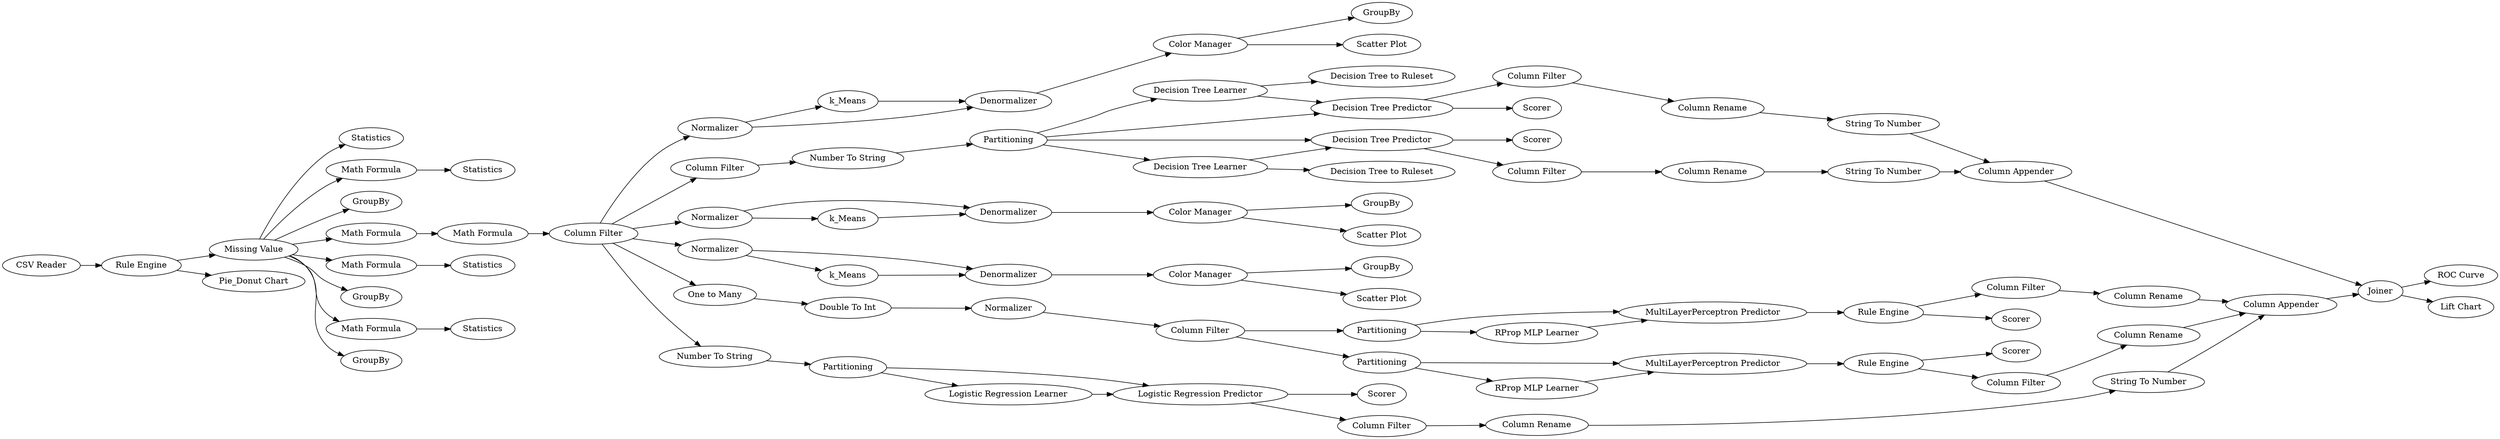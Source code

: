 digraph {
	"-6915806725051555940_80" [label="Column Appender"]
	"-6915806725051555940_5" [label=Statistics]
	"-6915806725051555940_8" [label="Math Formula"]
	"-6915806725051555940_38" [label=Normalizer]
	"-6915806725051555940_65" [label="Rule Engine"]
	"-6915806725051555940_72" [label="Math Formula"]
	"-6915806725051555940_67" [label="Color Manager"]
	"-6915806725051555940_57" [label="RProp MLP Learner"]
	"-6915806725051555940_56" [label=Partitioning]
	"-6915806725051555940_2" [label="Missing Value"]
	"-6915806725051555940_51" [label="Logistic Regression Learner"]
	"-6915806725051555940_37" [label="Decision Tree to Ruleset"]
	"-6915806725051555940_53" [label=Scorer]
	"-6915806725051555940_62" [label="RProp MLP Learner"]
	"-6915806725051555940_41" [label=Denormalizer]
	"-6915806725051555940_7" [label=Statistics]
	"-6915806725051555940_15" [label="Rule Engine"]
	"-6915806725051555940_74" [label="Column Filter"]
	"-6915806725051555940_14" [label=GroupBy]
	"-6915806725051555940_33" [label="Number To String"]
	"-6915806725051555940_42" [label=k_Means]
	"-6915806725051555940_36" [label="Column Filter"]
	"-6915806725051555940_3" [label=Statistics]
	"-6915806725051555940_66" [label="Color Manager"]
	"-6915806725051555940_34" [label="Decision Tree Predictor"]
	"-6915806725051555940_39" [label=GroupBy]
	"-6915806725051555940_30" [label=GroupBy]
	"-6915806725051555940_70" [label="Scatter Plot"]
	"-6915806725051555940_50" [label=Partitioning]
	"-6915806725051555940_10" [label="Rule Engine"]
	"-6915806725051555940_63" [label=Scorer]
	"-6915806725051555940_24" [label=Normalizer]
	"-6915806725051555940_27" [label="CSV Reader"]
	"-6915806725051555940_58" [label="MultiLayerPerceptron Predictor"]
	"-6915806725051555940_73" [label="Math Formula"]
	"-6915806725051555940_96" [label=Normalizer]
	"-6915806725051555940_89" [label="Column Rename"]
	"-6915806725051555940_59" [label="Column Filter"]
	"-6915806725051555940_85" [label="Column Rename"]
	"-6915806725051555940_48" [label="Decision Tree to Ruleset"]
	"-6915806725051555940_43" [label=Normalizer]
	"-6915806725051555940_60" [label=Scorer]
	"-6915806725051555940_44" [label=Denormalizer]
	"-6915806725051555940_78" [label="Column Filter"]
	"-6915806725051555940_46" [label="Decision Tree Predictor"]
	"-6915806725051555940_71" [label="Scatter Plot"]
	"-6915806725051555940_6" [label="Math Formula"]
	"-6915806725051555940_16" [label=GroupBy]
	"-6915806725051555940_76" [label="Column Filter"]
	"-6915806725051555940_47" [label=Scorer]
	"-6915806725051555940_94" [label="One to Many"]
	"-6915806725051555940_21" [label="Column Filter"]
	"-6915806725051555940_83" [label="ROC Curve"]
	"-6915806725051555940_45" [label=GroupBy]
	"-6915806725051555940_88" [label="Column Rename"]
	"-6915806725051555940_91" [label="String To Number"]
	"-6915806725051555940_35" [label=Scorer]
	"-6915806725051555940_86" [label="Column Rename"]
	"-6915806725051555940_87" [label="Column Rename"]
	"-6915806725051555940_49" [label="Decision Tree Learner"]
	"-6915806725051555940_75" [label="Column Filter"]
	"-6915806725051555940_93" [label="Lift Chart"]
	"-6915806725051555940_31" [label=Partitioning]
	"-6915806725051555940_90" [label="String To Number"]
	"-6915806725051555940_77" [label="Column Filter"]
	"-6915806725051555940_28" [label=k_Means]
	"-6915806725051555940_9" [label=Statistics]
	"-6915806725051555940_64" [label="MultiLayerPerceptron Predictor"]
	"-6915806725051555940_69" [label="Scatter Plot"]
	"-6915806725051555940_32" [label="Decision Tree Learner"]
	"-6915806725051555940_52" [label="Logistic Regression Predictor"]
	"-6915806725051555940_92" [label="String To Number"]
	"-6915806725051555940_61" [label=Partitioning]
	"-6915806725051555940_12" [label="Pie_Donut Chart"]
	"-6915806725051555940_4" [label="Math Formula"]
	"-6915806725051555940_82" [label=Joiner]
	"-6915806725051555940_81" [label="Column Appender"]
	"-6915806725051555940_54" [label="Number To String"]
	"-6915806725051555940_29" [label=Denormalizer]
	"-6915806725051555940_95" [label="Double To Int"]
	"-6915806725051555940_13" [label=GroupBy]
	"-6915806725051555940_40" [label=k_Means]
	"-6915806725051555940_68" [label="Color Manager"]
	"-6915806725051555940_21" -> "-6915806725051555940_94"
	"-6915806725051555940_74" -> "-6915806725051555940_86"
	"-6915806725051555940_59" -> "-6915806725051555940_56"
	"-6915806725051555940_10" -> "-6915806725051555940_2"
	"-6915806725051555940_61" -> "-6915806725051555940_64"
	"-6915806725051555940_24" -> "-6915806725051555940_28"
	"-6915806725051555940_82" -> "-6915806725051555940_93"
	"-6915806725051555940_59" -> "-6915806725051555940_61"
	"-6915806725051555940_2" -> "-6915806725051555940_13"
	"-6915806725051555940_31" -> "-6915806725051555940_34"
	"-6915806725051555940_88" -> "-6915806725051555940_90"
	"-6915806725051555940_75" -> "-6915806725051555940_87"
	"-6915806725051555940_76" -> "-6915806725051555940_89"
	"-6915806725051555940_62" -> "-6915806725051555940_64"
	"-6915806725051555940_21" -> "-6915806725051555940_43"
	"-6915806725051555940_4" -> "-6915806725051555940_3"
	"-6915806725051555940_67" -> "-6915806725051555940_70"
	"-6915806725051555940_2" -> "-6915806725051555940_4"
	"-6915806725051555940_82" -> "-6915806725051555940_83"
	"-6915806725051555940_87" -> "-6915806725051555940_80"
	"-6915806725051555940_2" -> "-6915806725051555940_8"
	"-6915806725051555940_86" -> "-6915806725051555940_80"
	"-6915806725051555940_21" -> "-6915806725051555940_38"
	"-6915806725051555940_27" -> "-6915806725051555940_10"
	"-6915806725051555940_66" -> "-6915806725051555940_30"
	"-6915806725051555940_41" -> "-6915806725051555940_67"
	"-6915806725051555940_28" -> "-6915806725051555940_29"
	"-6915806725051555940_64" -> "-6915806725051555940_65"
	"-6915806725051555940_10" -> "-6915806725051555940_12"
	"-6915806725051555940_24" -> "-6915806725051555940_29"
	"-6915806725051555940_56" -> "-6915806725051555940_57"
	"-6915806725051555940_96" -> "-6915806725051555940_59"
	"-6915806725051555940_46" -> "-6915806725051555940_47"
	"-6915806725051555940_34" -> "-6915806725051555940_77"
	"-6915806725051555940_42" -> "-6915806725051555940_44"
	"-6915806725051555940_68" -> "-6915806725051555940_45"
	"-6915806725051555940_31" -> "-6915806725051555940_46"
	"-6915806725051555940_29" -> "-6915806725051555940_66"
	"-6915806725051555940_91" -> "-6915806725051555940_81"
	"-6915806725051555940_61" -> "-6915806725051555940_62"
	"-6915806725051555940_6" -> "-6915806725051555940_7"
	"-6915806725051555940_68" -> "-6915806725051555940_69"
	"-6915806725051555940_78" -> "-6915806725051555940_85"
	"-6915806725051555940_21" -> "-6915806725051555940_36"
	"-6915806725051555940_49" -> "-6915806725051555940_46"
	"-6915806725051555940_65" -> "-6915806725051555940_75"
	"-6915806725051555940_31" -> "-6915806725051555940_49"
	"-6915806725051555940_77" -> "-6915806725051555940_88"
	"-6915806725051555940_89" -> "-6915806725051555940_91"
	"-6915806725051555940_56" -> "-6915806725051555940_58"
	"-6915806725051555940_31" -> "-6915806725051555940_32"
	"-6915806725051555940_51" -> "-6915806725051555940_52"
	"-6915806725051555940_85" -> "-6915806725051555940_92"
	"-6915806725051555940_43" -> "-6915806725051555940_44"
	"-6915806725051555940_40" -> "-6915806725051555940_41"
	"-6915806725051555940_67" -> "-6915806725051555940_39"
	"-6915806725051555940_52" -> "-6915806725051555940_78"
	"-6915806725051555940_72" -> "-6915806725051555940_21"
	"-6915806725051555940_44" -> "-6915806725051555940_68"
	"-6915806725051555940_49" -> "-6915806725051555940_48"
	"-6915806725051555940_66" -> "-6915806725051555940_71"
	"-6915806725051555940_32" -> "-6915806725051555940_34"
	"-6915806725051555940_92" -> "-6915806725051555940_80"
	"-6915806725051555940_80" -> "-6915806725051555940_82"
	"-6915806725051555940_43" -> "-6915806725051555940_42"
	"-6915806725051555940_33" -> "-6915806725051555940_31"
	"-6915806725051555940_34" -> "-6915806725051555940_35"
	"-6915806725051555940_58" -> "-6915806725051555940_15"
	"-6915806725051555940_2" -> "-6915806725051555940_14"
	"-6915806725051555940_32" -> "-6915806725051555940_37"
	"-6915806725051555940_52" -> "-6915806725051555940_53"
	"-6915806725051555940_15" -> "-6915806725051555940_60"
	"-6915806725051555940_2" -> "-6915806725051555940_73"
	"-6915806725051555940_38" -> "-6915806725051555940_40"
	"-6915806725051555940_95" -> "-6915806725051555940_96"
	"-6915806725051555940_2" -> "-6915806725051555940_5"
	"-6915806725051555940_21" -> "-6915806725051555940_24"
	"-6915806725051555940_38" -> "-6915806725051555940_41"
	"-6915806725051555940_46" -> "-6915806725051555940_76"
	"-6915806725051555940_36" -> "-6915806725051555940_33"
	"-6915806725051555940_54" -> "-6915806725051555940_50"
	"-6915806725051555940_65" -> "-6915806725051555940_63"
	"-6915806725051555940_81" -> "-6915806725051555940_82"
	"-6915806725051555940_57" -> "-6915806725051555940_58"
	"-6915806725051555940_90" -> "-6915806725051555940_81"
	"-6915806725051555940_2" -> "-6915806725051555940_6"
	"-6915806725051555940_2" -> "-6915806725051555940_16"
	"-6915806725051555940_21" -> "-6915806725051555940_54"
	"-6915806725051555940_15" -> "-6915806725051555940_74"
	"-6915806725051555940_94" -> "-6915806725051555940_95"
	"-6915806725051555940_8" -> "-6915806725051555940_9"
	"-6915806725051555940_73" -> "-6915806725051555940_72"
	"-6915806725051555940_50" -> "-6915806725051555940_51"
	"-6915806725051555940_50" -> "-6915806725051555940_52"
	rankdir=LR
}
